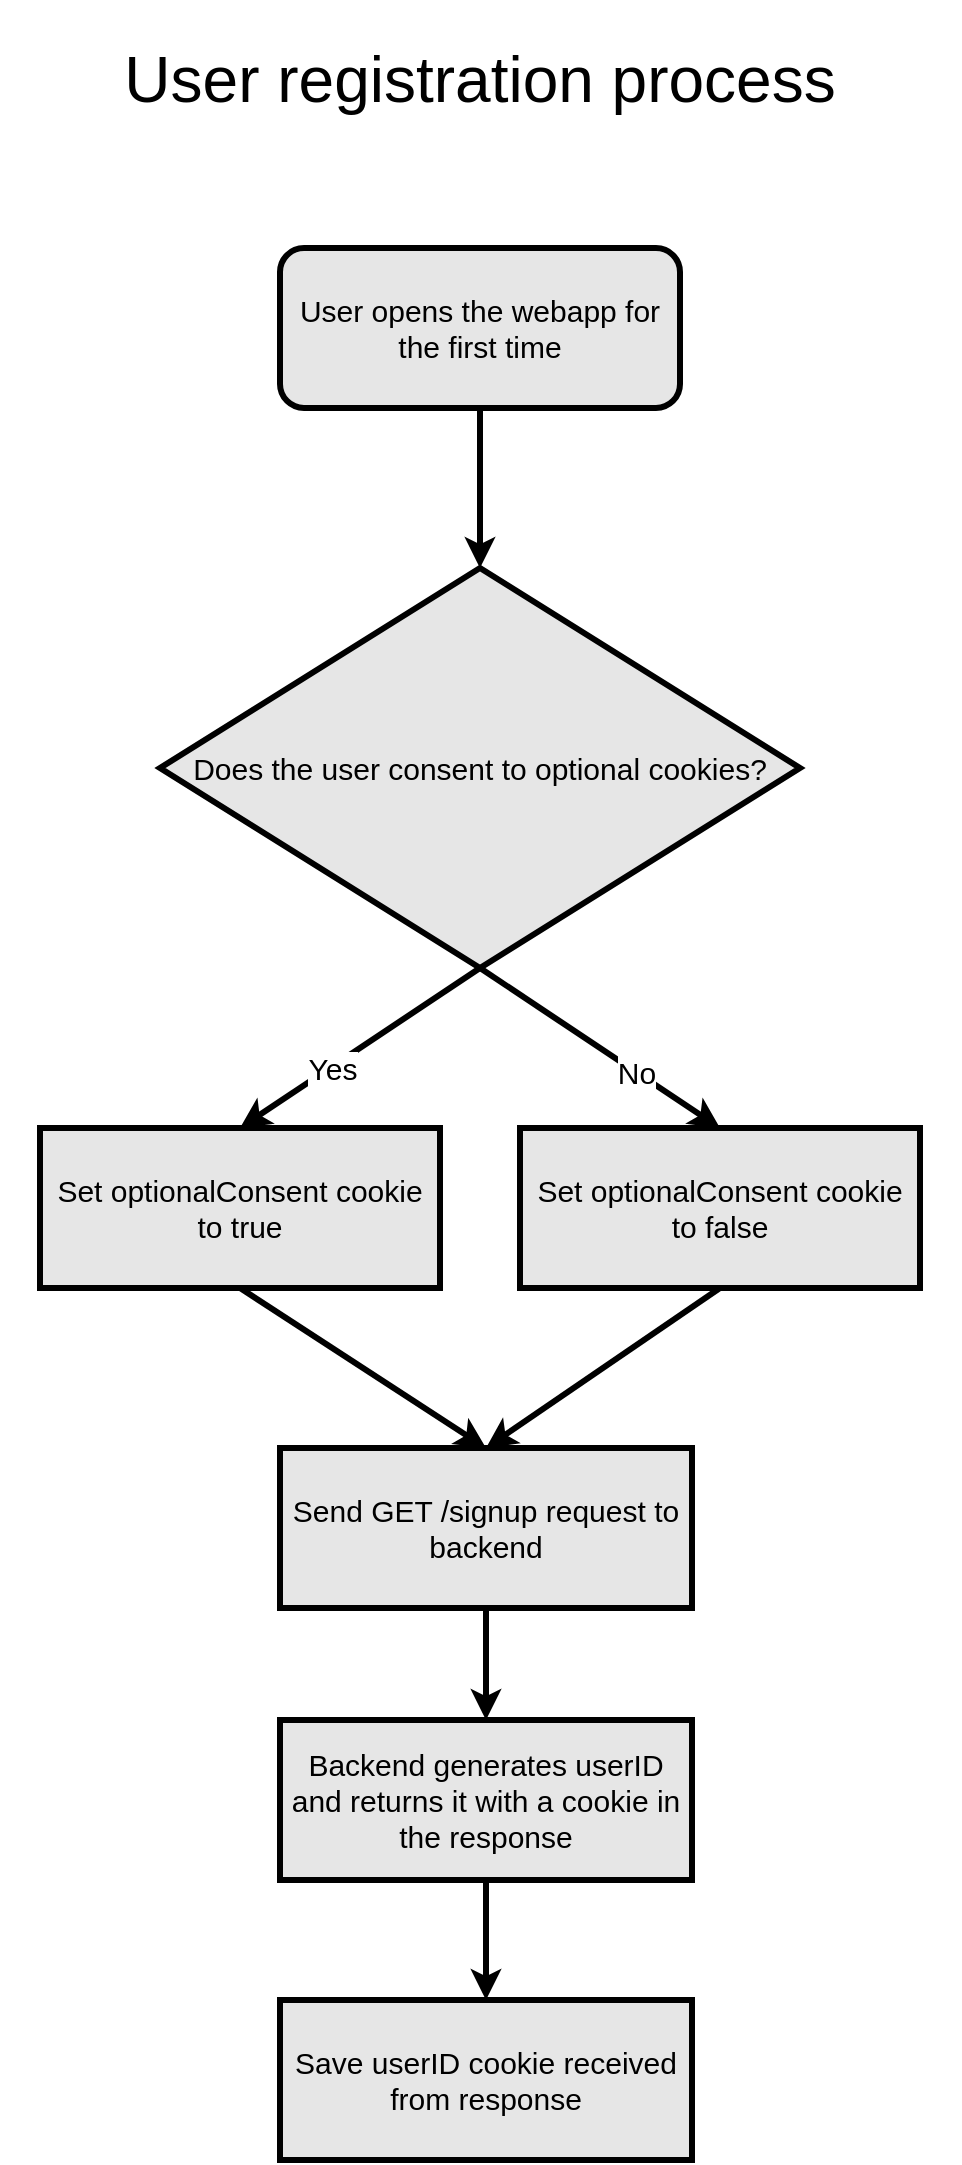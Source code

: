 <mxfile version="24.8.4">
  <diagram name="Page-1" id="oXbI0W0cz17EY1wspH7x">
    <mxGraphModel dx="1468" dy="892" grid="1" gridSize="10" guides="1" tooltips="1" connect="1" arrows="1" fold="1" page="1" pageScale="1" pageWidth="827" pageHeight="1169" math="0" shadow="0">
      <root>
        <mxCell id="0" />
        <mxCell id="1" parent="0" />
        <mxCell id="zoKNT5jTFOSPRhCnj2ld-5" value="" style="endArrow=classic;html=1;rounded=0;strokeWidth=3;exitX=0.5;exitY=1;exitDx=0;exitDy=0;entryX=0.5;entryY=0;entryDx=0;entryDy=0;" edge="1" parent="1" source="zoKNT5jTFOSPRhCnj2ld-21" target="zoKNT5jTFOSPRhCnj2ld-22">
          <mxGeometry width="50" height="50" relative="1" as="geometry">
            <mxPoint x="408" y="249.0" as="sourcePoint" />
            <mxPoint x="408" y="329" as="targetPoint" />
          </mxGeometry>
        </mxCell>
        <mxCell id="zoKNT5jTFOSPRhCnj2ld-10" value="" style="endArrow=classic;html=1;rounded=0;strokeWidth=3;exitX=0.5;exitY=1;exitDx=0;exitDy=0;entryX=0.5;entryY=0;entryDx=0;entryDy=0;" edge="1" parent="1" source="zoKNT5jTFOSPRhCnj2ld-22" target="zoKNT5jTFOSPRhCnj2ld-12">
          <mxGeometry width="50" height="50" relative="1" as="geometry">
            <mxPoint x="408" y="659" as="sourcePoint" />
            <mxPoint x="338" y="739" as="targetPoint" />
          </mxGeometry>
        </mxCell>
        <mxCell id="zoKNT5jTFOSPRhCnj2ld-13" value="&lt;font style=&quot;font-size: 15px;&quot;&gt;Yes&lt;/font&gt;" style="edgeLabel;html=1;align=center;verticalAlign=middle;resizable=0;points=[];" vertex="1" connectable="0" parent="zoKNT5jTFOSPRhCnj2ld-10">
          <mxGeometry x="0.231" relative="1" as="geometry">
            <mxPoint as="offset" />
          </mxGeometry>
        </mxCell>
        <mxCell id="zoKNT5jTFOSPRhCnj2ld-11" value="" style="endArrow=classic;html=1;rounded=0;strokeWidth=3;exitX=0.5;exitY=1;exitDx=0;exitDy=0;entryX=0.5;entryY=0;entryDx=0;entryDy=0;" edge="1" parent="1" source="zoKNT5jTFOSPRhCnj2ld-22" target="zoKNT5jTFOSPRhCnj2ld-15">
          <mxGeometry width="50" height="50" relative="1" as="geometry">
            <mxPoint x="408" y="659" as="sourcePoint" />
            <mxPoint x="478" y="739" as="targetPoint" />
          </mxGeometry>
        </mxCell>
        <mxCell id="zoKNT5jTFOSPRhCnj2ld-14" value="&lt;font style=&quot;font-size: 15px;&quot;&gt;No&lt;/font&gt;" style="edgeLabel;html=1;align=center;verticalAlign=middle;resizable=0;points=[];" vertex="1" connectable="0" parent="zoKNT5jTFOSPRhCnj2ld-11">
          <mxGeometry x="0.294" relative="1" as="geometry">
            <mxPoint as="offset" />
          </mxGeometry>
        </mxCell>
        <mxCell id="zoKNT5jTFOSPRhCnj2ld-12" value="Set optionalConsent cookie to true" style="rounded=0;whiteSpace=wrap;html=1;strokeWidth=3;fillColor=#E6E6E6;fontSize=15;" vertex="1" parent="1">
          <mxGeometry x="188" y="609" width="200" height="80" as="geometry" />
        </mxCell>
        <mxCell id="zoKNT5jTFOSPRhCnj2ld-15" value="Set optionalConsent cookie to false" style="rounded=0;whiteSpace=wrap;html=1;strokeWidth=3;fillColor=#E6E6E6;fontSize=15;" vertex="1" parent="1">
          <mxGeometry x="428" y="609" width="200" height="80" as="geometry" />
        </mxCell>
        <mxCell id="zoKNT5jTFOSPRhCnj2ld-16" value="Send GET /signup request to backend" style="rounded=0;whiteSpace=wrap;html=1;strokeWidth=3;fillColor=#E6E6E6;fontSize=15;" vertex="1" parent="1">
          <mxGeometry x="308" y="769" width="206" height="80" as="geometry" />
        </mxCell>
        <mxCell id="zoKNT5jTFOSPRhCnj2ld-17" value="Save userID cookie received from response" style="rounded=0;whiteSpace=wrap;html=1;strokeWidth=3;fillColor=#E6E6E6;fontSize=15;" vertex="1" parent="1">
          <mxGeometry x="308" y="1045" width="206" height="80" as="geometry" />
        </mxCell>
        <mxCell id="zoKNT5jTFOSPRhCnj2ld-19" value="" style="endArrow=classic;html=1;rounded=0;strokeWidth=3;exitX=0.5;exitY=1;exitDx=0;exitDy=0;entryX=0.5;entryY=0;entryDx=0;entryDy=0;" edge="1" parent="1" source="zoKNT5jTFOSPRhCnj2ld-12" target="zoKNT5jTFOSPRhCnj2ld-16">
          <mxGeometry width="50" height="50" relative="1" as="geometry">
            <mxPoint x="328" y="689" as="sourcePoint" />
            <mxPoint x="328" y="769" as="targetPoint" />
          </mxGeometry>
        </mxCell>
        <mxCell id="zoKNT5jTFOSPRhCnj2ld-20" value="" style="endArrow=classic;html=1;rounded=0;strokeWidth=3;exitX=0.5;exitY=1;exitDx=0;exitDy=0;entryX=0.5;entryY=0;entryDx=0;entryDy=0;" edge="1" parent="1" source="zoKNT5jTFOSPRhCnj2ld-15" target="zoKNT5jTFOSPRhCnj2ld-16">
          <mxGeometry width="50" height="50" relative="1" as="geometry">
            <mxPoint x="298" y="699" as="sourcePoint" />
            <mxPoint x="418" y="779" as="targetPoint" />
          </mxGeometry>
        </mxCell>
        <mxCell id="zoKNT5jTFOSPRhCnj2ld-21" value="&lt;div style=&quot;font-size: 15px;&quot;&gt;&lt;font style=&quot;font-size: 15px;&quot;&gt;User opens the webapp for&lt;/font&gt;&lt;/div&gt;&lt;div style=&quot;font-size: 15px;&quot;&gt;&lt;font style=&quot;font-size: 15px;&quot;&gt;the first time&lt;/font&gt;&lt;/div&gt;" style="rounded=1;whiteSpace=wrap;html=1;strokeWidth=3;fillColor=#E6E6E6;" vertex="1" parent="1">
          <mxGeometry x="308" y="169" width="200" height="80" as="geometry" />
        </mxCell>
        <mxCell id="zoKNT5jTFOSPRhCnj2ld-22" value="&lt;div&gt;&lt;font style=&quot;font-size: 15px;&quot;&gt;Does the user consent to optional cookies?&lt;/font&gt;&lt;/div&gt;" style="rhombus;whiteSpace=wrap;html=1;strokeWidth=3;fillColor=#E6E6E6;" vertex="1" parent="1">
          <mxGeometry x="248" y="329" width="320" height="200" as="geometry" />
        </mxCell>
        <mxCell id="zoKNT5jTFOSPRhCnj2ld-27" value="Backend generates userID and returns it with a cookie in the response" style="rounded=0;whiteSpace=wrap;html=1;strokeWidth=3;fillColor=#E6E6E6;fontSize=15;" vertex="1" parent="1">
          <mxGeometry x="308" y="905" width="206" height="80" as="geometry" />
        </mxCell>
        <mxCell id="zoKNT5jTFOSPRhCnj2ld-28" value="&lt;font style=&quot;font-size: 32px;&quot;&gt;User registration process&lt;font style=&quot;font-size: 32px;&quot;&gt;&lt;br&gt;&lt;/font&gt;&lt;/font&gt;" style="text;html=1;align=center;verticalAlign=middle;whiteSpace=wrap;rounded=0;" vertex="1" parent="1">
          <mxGeometry x="168" y="45" width="480" height="80" as="geometry" />
        </mxCell>
        <mxCell id="zoKNT5jTFOSPRhCnj2ld-29" value="" style="endArrow=classic;html=1;rounded=0;strokeWidth=3;exitX=0.5;exitY=1;exitDx=0;exitDy=0;entryX=0.5;entryY=0;entryDx=0;entryDy=0;" edge="1" parent="1" source="zoKNT5jTFOSPRhCnj2ld-16" target="zoKNT5jTFOSPRhCnj2ld-27">
          <mxGeometry width="50" height="50" relative="1" as="geometry">
            <mxPoint x="394" y="875" as="sourcePoint" />
            <mxPoint x="274" y="955" as="targetPoint" />
          </mxGeometry>
        </mxCell>
        <mxCell id="zoKNT5jTFOSPRhCnj2ld-30" value="" style="endArrow=classic;html=1;rounded=0;strokeWidth=3;exitX=0.5;exitY=1;exitDx=0;exitDy=0;entryX=0.5;entryY=0;entryDx=0;entryDy=0;" edge="1" parent="1" source="zoKNT5jTFOSPRhCnj2ld-27" target="zoKNT5jTFOSPRhCnj2ld-17">
          <mxGeometry width="50" height="50" relative="1" as="geometry">
            <mxPoint x="548" y="709" as="sourcePoint" />
            <mxPoint x="428" y="789" as="targetPoint" />
          </mxGeometry>
        </mxCell>
      </root>
    </mxGraphModel>
  </diagram>
</mxfile>
